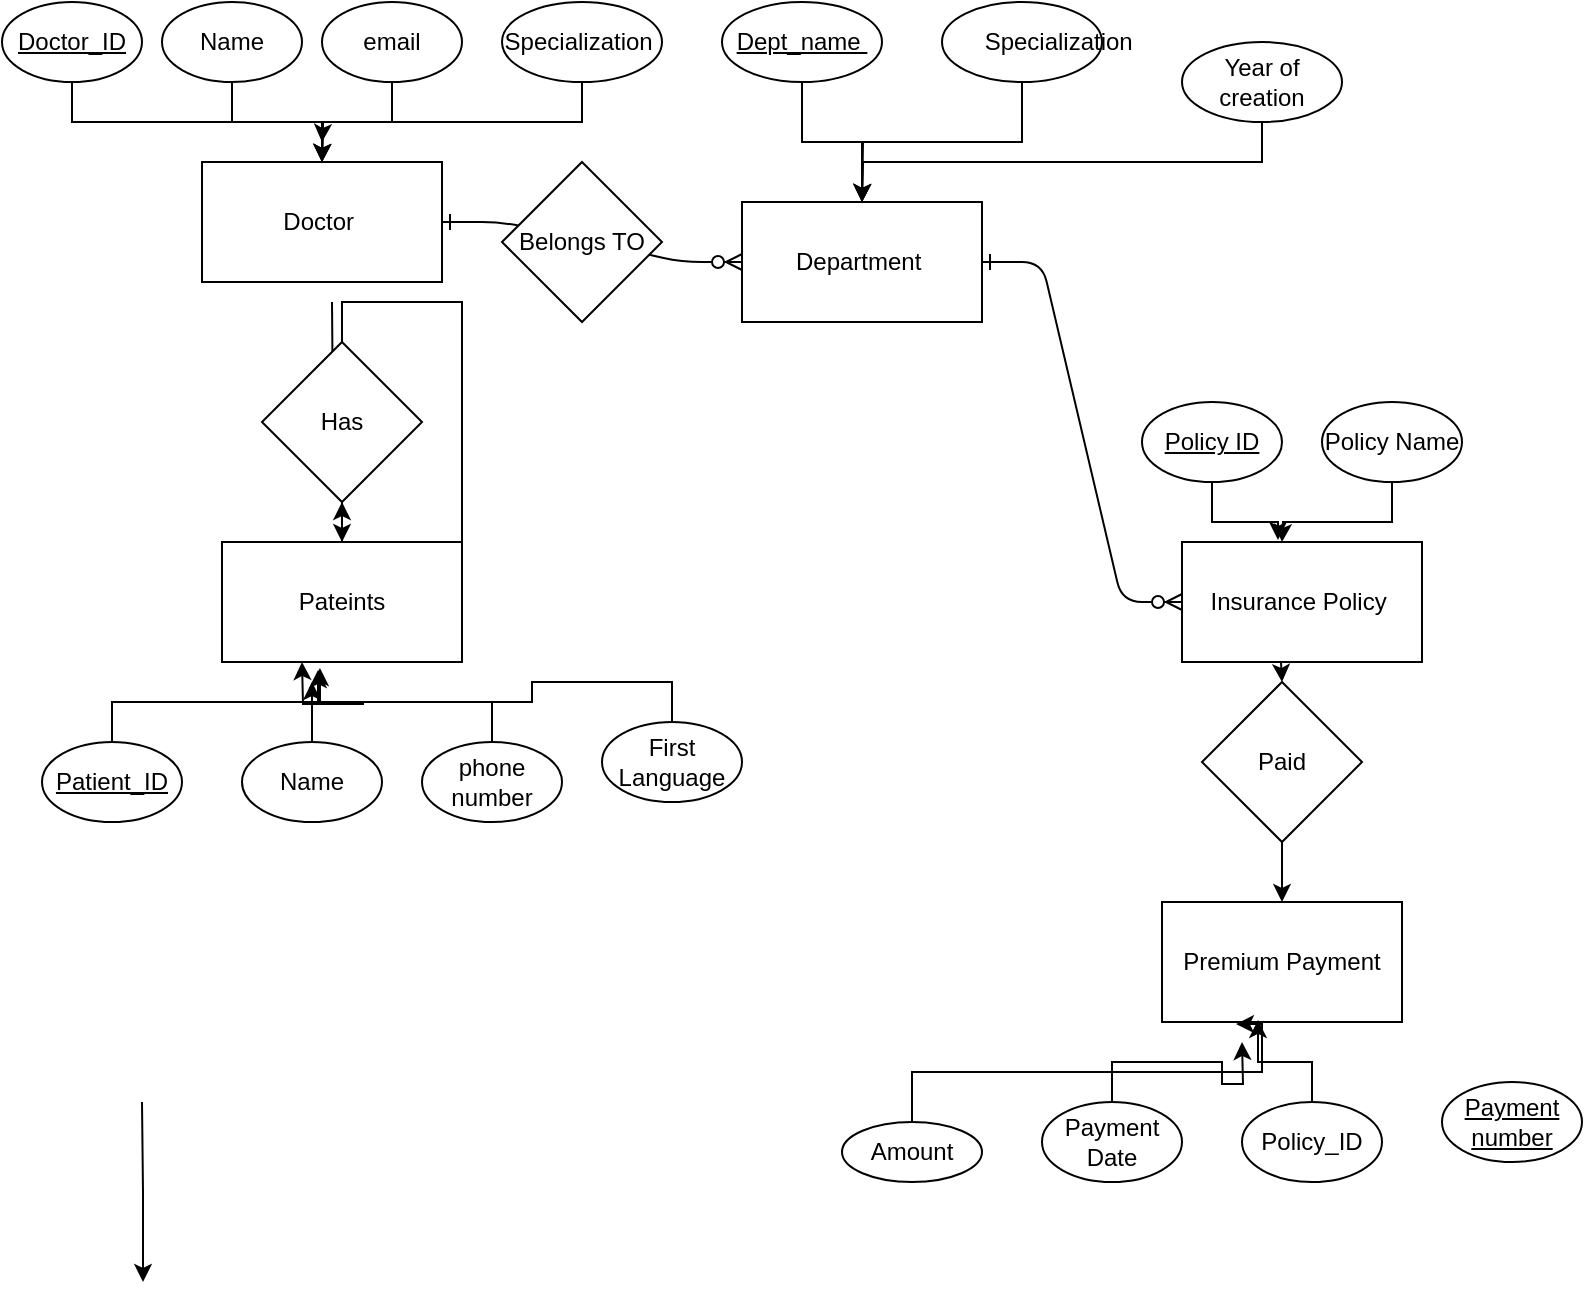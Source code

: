 <mxfile version="22.0.4" type="github">
  <diagram id="R2lEEEUBdFMjLlhIrx00" name="Page-1">
    <mxGraphModel dx="1434" dy="796" grid="1" gridSize="10" guides="1" tooltips="1" connect="1" arrows="1" fold="1" page="1" pageScale="1" pageWidth="850" pageHeight="1100" math="0" shadow="0" extFonts="Permanent Marker^https://fonts.googleapis.com/css?family=Permanent+Marker">
      <root>
        <mxCell id="0" />
        <mxCell id="1" parent="0" />
        <mxCell id="C-vyLk0tnHw3VtMMgP7b-1" value="" style="edgeStyle=entityRelationEdgeStyle;endArrow=ERzeroToMany;startArrow=ERone;endFill=1;startFill=0;" parent="1" target="Otil69ANgTs7UE6t1iHH-21" edge="1">
          <mxGeometry width="100" height="100" relative="1" as="geometry">
            <mxPoint x="300" y="180" as="sourcePoint" />
            <mxPoint x="380" y="210" as="targetPoint" />
          </mxGeometry>
        </mxCell>
        <mxCell id="C-vyLk0tnHw3VtMMgP7b-12" value="" style="edgeStyle=entityRelationEdgeStyle;endArrow=ERzeroToMany;startArrow=ERone;endFill=1;startFill=0;entryX=0;entryY=0.5;entryDx=0;entryDy=0;" parent="1" target="Otil69ANgTs7UE6t1iHH-22" edge="1">
          <mxGeometry width="100" height="100" relative="1" as="geometry">
            <mxPoint x="570" y="200" as="sourcePoint" />
            <mxPoint x="570" y="390" as="targetPoint" />
          </mxGeometry>
        </mxCell>
        <mxCell id="Otil69ANgTs7UE6t1iHH-11" value="" style="edgeStyle=orthogonalEdgeStyle;rounded=0;orthogonalLoop=1;jettySize=auto;html=1;entryX=0.5;entryY=0;entryDx=0;entryDy=0;" edge="1" parent="1" source="Otil69ANgTs7UE6t1iHH-53" target="Otil69ANgTs7UE6t1iHH-25">
          <mxGeometry relative="1" as="geometry">
            <mxPoint x="719.5" y="400" as="sourcePoint" />
            <mxPoint x="719.5" y="480" as="targetPoint" />
          </mxGeometry>
        </mxCell>
        <mxCell id="Otil69ANgTs7UE6t1iHH-19" value="" style="edgeStyle=orthogonalEdgeStyle;rounded=0;orthogonalLoop=1;jettySize=auto;html=1;entryX=0.5;entryY=0;entryDx=0;entryDy=0;" edge="1" parent="1" target="Otil69ANgTs7UE6t1iHH-23">
          <mxGeometry relative="1" as="geometry">
            <mxPoint x="245" y="220" as="sourcePoint" />
            <mxPoint x="245" y="300" as="targetPoint" />
          </mxGeometry>
        </mxCell>
        <mxCell id="Otil69ANgTs7UE6t1iHH-20" value="Doctor&amp;nbsp;" style="rounded=0;whiteSpace=wrap;html=1;" vertex="1" parent="1">
          <mxGeometry x="180" y="150" width="120" height="60" as="geometry" />
        </mxCell>
        <mxCell id="Otil69ANgTs7UE6t1iHH-21" value="Department&amp;nbsp;" style="rounded=0;whiteSpace=wrap;html=1;" vertex="1" parent="1">
          <mxGeometry x="450" y="170" width="120" height="60" as="geometry" />
        </mxCell>
        <mxCell id="Otil69ANgTs7UE6t1iHH-22" value="Insurance Policy&amp;nbsp;" style="rounded=0;whiteSpace=wrap;html=1;" vertex="1" parent="1">
          <mxGeometry x="670" y="340" width="120" height="60" as="geometry" />
        </mxCell>
        <mxCell id="Otil69ANgTs7UE6t1iHH-23" value="Pateints" style="rounded=0;whiteSpace=wrap;html=1;" vertex="1" parent="1">
          <mxGeometry x="190" y="340" width="120" height="60" as="geometry" />
        </mxCell>
        <mxCell id="Otil69ANgTs7UE6t1iHH-25" value="Premium Payment" style="rounded=0;whiteSpace=wrap;html=1;" vertex="1" parent="1">
          <mxGeometry x="660" y="520" width="120" height="60" as="geometry" />
        </mxCell>
        <mxCell id="Otil69ANgTs7UE6t1iHH-33" style="edgeStyle=orthogonalEdgeStyle;rounded=0;orthogonalLoop=1;jettySize=auto;html=1;exitX=0.5;exitY=1;exitDx=0;exitDy=0;entryX=0.5;entryY=0;entryDx=0;entryDy=0;" edge="1" parent="1" source="Otil69ANgTs7UE6t1iHH-26" target="Otil69ANgTs7UE6t1iHH-20">
          <mxGeometry relative="1" as="geometry" />
        </mxCell>
        <mxCell id="Otil69ANgTs7UE6t1iHH-26" value="&lt;u&gt;Doctor_ID&lt;/u&gt;" style="ellipse;whiteSpace=wrap;html=1;" vertex="1" parent="1">
          <mxGeometry x="80" y="70" width="70" height="40" as="geometry" />
        </mxCell>
        <mxCell id="Otil69ANgTs7UE6t1iHH-27" value="" style="edgeStyle=orthogonalEdgeStyle;rounded=0;orthogonalLoop=1;jettySize=auto;html=1;entryX=0.5;entryY=0;entryDx=0;entryDy=0;" edge="1" parent="1">
          <mxGeometry relative="1" as="geometry">
            <mxPoint x="150" y="620" as="sourcePoint" />
            <mxPoint x="150.5" y="710" as="targetPoint" />
          </mxGeometry>
        </mxCell>
        <mxCell id="Otil69ANgTs7UE6t1iHH-34" style="edgeStyle=orthogonalEdgeStyle;rounded=0;orthogonalLoop=1;jettySize=auto;html=1;exitX=0.5;exitY=1;exitDx=0;exitDy=0;" edge="1" parent="1" source="Otil69ANgTs7UE6t1iHH-28">
          <mxGeometry relative="1" as="geometry">
            <mxPoint x="240" y="140" as="targetPoint" />
          </mxGeometry>
        </mxCell>
        <mxCell id="Otil69ANgTs7UE6t1iHH-28" value="Name" style="ellipse;whiteSpace=wrap;html=1;" vertex="1" parent="1">
          <mxGeometry x="160" y="70" width="70" height="40" as="geometry" />
        </mxCell>
        <mxCell id="Otil69ANgTs7UE6t1iHH-35" style="edgeStyle=orthogonalEdgeStyle;rounded=0;orthogonalLoop=1;jettySize=auto;html=1;exitX=0.5;exitY=1;exitDx=0;exitDy=0;" edge="1" parent="1" source="Otil69ANgTs7UE6t1iHH-29">
          <mxGeometry relative="1" as="geometry">
            <mxPoint x="240" y="150" as="targetPoint" />
          </mxGeometry>
        </mxCell>
        <mxCell id="Otil69ANgTs7UE6t1iHH-29" value="email" style="ellipse;whiteSpace=wrap;html=1;" vertex="1" parent="1">
          <mxGeometry x="240" y="70" width="70" height="40" as="geometry" />
        </mxCell>
        <mxCell id="Otil69ANgTs7UE6t1iHH-36" style="edgeStyle=orthogonalEdgeStyle;rounded=0;orthogonalLoop=1;jettySize=auto;html=1;exitX=0.5;exitY=1;exitDx=0;exitDy=0;" edge="1" parent="1" source="Otil69ANgTs7UE6t1iHH-31">
          <mxGeometry relative="1" as="geometry">
            <mxPoint x="240" y="150" as="targetPoint" />
          </mxGeometry>
        </mxCell>
        <mxCell id="Otil69ANgTs7UE6t1iHH-31" value="Specialization&amp;nbsp;" style="ellipse;whiteSpace=wrap;html=1;" vertex="1" parent="1">
          <mxGeometry x="330" y="70" width="80" height="40" as="geometry" />
        </mxCell>
        <mxCell id="Otil69ANgTs7UE6t1iHH-40" style="edgeStyle=orthogonalEdgeStyle;rounded=0;orthogonalLoop=1;jettySize=auto;html=1;exitX=0.5;exitY=1;exitDx=0;exitDy=0;entryX=0.5;entryY=0;entryDx=0;entryDy=0;" edge="1" parent="1" source="Otil69ANgTs7UE6t1iHH-37" target="Otil69ANgTs7UE6t1iHH-21">
          <mxGeometry relative="1" as="geometry" />
        </mxCell>
        <mxCell id="Otil69ANgTs7UE6t1iHH-37" value="&lt;u&gt;Dept_name&amp;nbsp;&lt;/u&gt;" style="ellipse;whiteSpace=wrap;html=1;" vertex="1" parent="1">
          <mxGeometry x="440" y="70" width="80" height="40" as="geometry" />
        </mxCell>
        <mxCell id="Otil69ANgTs7UE6t1iHH-41" style="edgeStyle=orthogonalEdgeStyle;rounded=0;orthogonalLoop=1;jettySize=auto;html=1;exitX=0.5;exitY=1;exitDx=0;exitDy=0;" edge="1" parent="1" source="Otil69ANgTs7UE6t1iHH-38">
          <mxGeometry relative="1" as="geometry">
            <mxPoint x="510" y="170" as="targetPoint" />
          </mxGeometry>
        </mxCell>
        <mxCell id="Otil69ANgTs7UE6t1iHH-38" value="&lt;blockquote style=&quot;margin: 0 0 0 40px; border: none; padding: 0px;&quot;&gt;Specialization&amp;nbsp;&lt;/blockquote&gt;" style="ellipse;whiteSpace=wrap;html=1;" vertex="1" parent="1">
          <mxGeometry x="550" y="70" width="80" height="40" as="geometry" />
        </mxCell>
        <mxCell id="Otil69ANgTs7UE6t1iHH-42" style="edgeStyle=orthogonalEdgeStyle;rounded=0;orthogonalLoop=1;jettySize=auto;html=1;exitX=0.5;exitY=1;exitDx=0;exitDy=0;" edge="1" parent="1" source="Otil69ANgTs7UE6t1iHH-39">
          <mxGeometry relative="1" as="geometry">
            <mxPoint x="510" y="170" as="targetPoint" />
          </mxGeometry>
        </mxCell>
        <mxCell id="Otil69ANgTs7UE6t1iHH-39" value="Year of creation" style="ellipse;whiteSpace=wrap;html=1;" vertex="1" parent="1">
          <mxGeometry x="670" y="90" width="80" height="40" as="geometry" />
        </mxCell>
        <mxCell id="Otil69ANgTs7UE6t1iHH-43" value="&lt;u&gt;Patient_ID&lt;/u&gt;" style="ellipse;whiteSpace=wrap;html=1;" vertex="1" parent="1">
          <mxGeometry x="100" y="440" width="70" height="40" as="geometry" />
        </mxCell>
        <mxCell id="Otil69ANgTs7UE6t1iHH-47" style="edgeStyle=orthogonalEdgeStyle;rounded=0;orthogonalLoop=1;jettySize=auto;html=1;exitX=0.5;exitY=0;exitDx=0;exitDy=0;" edge="1" parent="1" source="Otil69ANgTs7UE6t1iHH-44">
          <mxGeometry relative="1" as="geometry">
            <mxPoint x="235" y="410" as="targetPoint" />
          </mxGeometry>
        </mxCell>
        <mxCell id="Otil69ANgTs7UE6t1iHH-44" value="Name" style="ellipse;whiteSpace=wrap;html=1;" vertex="1" parent="1">
          <mxGeometry x="200" y="440" width="70" height="40" as="geometry" />
        </mxCell>
        <mxCell id="Otil69ANgTs7UE6t1iHH-48" style="edgeStyle=orthogonalEdgeStyle;rounded=0;orthogonalLoop=1;jettySize=auto;html=1;exitX=0.5;exitY=0;exitDx=0;exitDy=0;" edge="1" parent="1" source="Otil69ANgTs7UE6t1iHH-45">
          <mxGeometry relative="1" as="geometry">
            <mxPoint x="230" y="400" as="targetPoint" />
          </mxGeometry>
        </mxCell>
        <mxCell id="Otil69ANgTs7UE6t1iHH-45" value="phone number" style="ellipse;whiteSpace=wrap;html=1;" vertex="1" parent="1">
          <mxGeometry x="290" y="440" width="70" height="40" as="geometry" />
        </mxCell>
        <mxCell id="Otil69ANgTs7UE6t1iHH-46" style="edgeStyle=orthogonalEdgeStyle;rounded=0;orthogonalLoop=1;jettySize=auto;html=1;exitX=0.5;exitY=0;exitDx=0;exitDy=0;entryX=0.4;entryY=1.067;entryDx=0;entryDy=0;entryPerimeter=0;" edge="1" parent="1" source="Otil69ANgTs7UE6t1iHH-43" target="Otil69ANgTs7UE6t1iHH-23">
          <mxGeometry relative="1" as="geometry">
            <Array as="points">
              <mxPoint x="135" y="420" />
              <mxPoint x="238" y="420" />
            </Array>
          </mxGeometry>
        </mxCell>
        <mxCell id="Otil69ANgTs7UE6t1iHH-49" value="Has" style="rhombus;whiteSpace=wrap;html=1;" vertex="1" parent="1">
          <mxGeometry x="210" y="240" width="80" height="80" as="geometry" />
        </mxCell>
        <mxCell id="Otil69ANgTs7UE6t1iHH-50" style="edgeStyle=orthogonalEdgeStyle;rounded=0;orthogonalLoop=1;jettySize=auto;html=1;exitX=0.5;exitY=1;exitDx=0;exitDy=0;" edge="1" parent="1" source="Otil69ANgTs7UE6t1iHH-49" target="Otil69ANgTs7UE6t1iHH-49">
          <mxGeometry relative="1" as="geometry" />
        </mxCell>
        <mxCell id="Otil69ANgTs7UE6t1iHH-51" style="edgeStyle=orthogonalEdgeStyle;rounded=0;orthogonalLoop=1;jettySize=auto;html=1;exitX=0.5;exitY=0;exitDx=0;exitDy=0;" edge="1" parent="1" source="Otil69ANgTs7UE6t1iHH-49" target="Otil69ANgTs7UE6t1iHH-49">
          <mxGeometry relative="1" as="geometry" />
        </mxCell>
        <mxCell id="Otil69ANgTs7UE6t1iHH-52" value="Belongs TO" style="rhombus;whiteSpace=wrap;html=1;" vertex="1" parent="1">
          <mxGeometry x="330" y="150" width="80" height="80" as="geometry" />
        </mxCell>
        <mxCell id="Otil69ANgTs7UE6t1iHH-54" value="" style="edgeStyle=orthogonalEdgeStyle;rounded=0;orthogonalLoop=1;jettySize=auto;html=1;entryX=0.5;entryY=0;entryDx=0;entryDy=0;" edge="1" parent="1" target="Otil69ANgTs7UE6t1iHH-53">
          <mxGeometry relative="1" as="geometry">
            <mxPoint x="719.5" y="400" as="sourcePoint" />
            <mxPoint x="720" y="490" as="targetPoint" />
          </mxGeometry>
        </mxCell>
        <mxCell id="Otil69ANgTs7UE6t1iHH-53" value="Paid" style="rhombus;whiteSpace=wrap;html=1;" vertex="1" parent="1">
          <mxGeometry x="680" y="410" width="80" height="80" as="geometry" />
        </mxCell>
        <mxCell id="Otil69ANgTs7UE6t1iHH-55" value="&lt;u&gt;Policy ID&lt;/u&gt;" style="ellipse;whiteSpace=wrap;html=1;" vertex="1" parent="1">
          <mxGeometry x="650" y="270" width="70" height="40" as="geometry" />
        </mxCell>
        <mxCell id="Otil69ANgTs7UE6t1iHH-58" style="edgeStyle=orthogonalEdgeStyle;rounded=0;orthogonalLoop=1;jettySize=auto;html=1;exitX=0.5;exitY=1;exitDx=0;exitDy=0;" edge="1" parent="1" source="Otil69ANgTs7UE6t1iHH-56">
          <mxGeometry relative="1" as="geometry">
            <mxPoint x="720" y="340" as="targetPoint" />
          </mxGeometry>
        </mxCell>
        <mxCell id="Otil69ANgTs7UE6t1iHH-56" value="Policy Name" style="ellipse;whiteSpace=wrap;html=1;" vertex="1" parent="1">
          <mxGeometry x="740" y="270" width="70" height="40" as="geometry" />
        </mxCell>
        <mxCell id="Otil69ANgTs7UE6t1iHH-57" style="edgeStyle=orthogonalEdgeStyle;rounded=0;orthogonalLoop=1;jettySize=auto;html=1;exitX=0.5;exitY=1;exitDx=0;exitDy=0;entryX=0.4;entryY=-0.017;entryDx=0;entryDy=0;entryPerimeter=0;" edge="1" parent="1" source="Otil69ANgTs7UE6t1iHH-55" target="Otil69ANgTs7UE6t1iHH-22">
          <mxGeometry relative="1" as="geometry" />
        </mxCell>
        <mxCell id="Otil69ANgTs7UE6t1iHH-59" value="Amount" style="ellipse;whiteSpace=wrap;html=1;" vertex="1" parent="1">
          <mxGeometry x="500" y="630" width="70" height="30" as="geometry" />
        </mxCell>
        <mxCell id="Otil69ANgTs7UE6t1iHH-63" style="edgeStyle=orthogonalEdgeStyle;rounded=0;orthogonalLoop=1;jettySize=auto;html=1;exitX=0.5;exitY=0;exitDx=0;exitDy=0;" edge="1" parent="1" source="Otil69ANgTs7UE6t1iHH-60">
          <mxGeometry relative="1" as="geometry">
            <mxPoint x="700" y="590" as="targetPoint" />
          </mxGeometry>
        </mxCell>
        <mxCell id="Otil69ANgTs7UE6t1iHH-60" value="Payment Date" style="ellipse;whiteSpace=wrap;html=1;" vertex="1" parent="1">
          <mxGeometry x="600" y="620" width="70" height="40" as="geometry" />
        </mxCell>
        <mxCell id="Otil69ANgTs7UE6t1iHH-62" style="edgeStyle=orthogonalEdgeStyle;rounded=0;orthogonalLoop=1;jettySize=auto;html=1;exitX=0.5;exitY=0;exitDx=0;exitDy=0;entryX=0.4;entryY=0.983;entryDx=0;entryDy=0;entryPerimeter=0;" edge="1" parent="1" source="Otil69ANgTs7UE6t1iHH-61" target="Otil69ANgTs7UE6t1iHH-25">
          <mxGeometry relative="1" as="geometry">
            <mxPoint x="720" y="590" as="targetPoint" />
          </mxGeometry>
        </mxCell>
        <mxCell id="Otil69ANgTs7UE6t1iHH-61" value="Policy_ID" style="ellipse;whiteSpace=wrap;html=1;" vertex="1" parent="1">
          <mxGeometry x="700" y="620" width="70" height="40" as="geometry" />
        </mxCell>
        <mxCell id="Otil69ANgTs7UE6t1iHH-65" style="edgeStyle=orthogonalEdgeStyle;rounded=0;orthogonalLoop=1;jettySize=auto;html=1;exitX=0.5;exitY=0;exitDx=0;exitDy=0;entryX=0.308;entryY=1.017;entryDx=0;entryDy=0;entryPerimeter=0;" edge="1" parent="1" source="Otil69ANgTs7UE6t1iHH-59" target="Otil69ANgTs7UE6t1iHH-25">
          <mxGeometry relative="1" as="geometry">
            <Array as="points">
              <mxPoint x="535" y="605" />
              <mxPoint x="710" y="605" />
              <mxPoint x="710" y="581" />
            </Array>
          </mxGeometry>
        </mxCell>
        <mxCell id="Otil69ANgTs7UE6t1iHH-66" value="First Language" style="ellipse;whiteSpace=wrap;html=1;" vertex="1" parent="1">
          <mxGeometry x="380" y="430" width="70" height="40" as="geometry" />
        </mxCell>
        <mxCell id="Otil69ANgTs7UE6t1iHH-67" style="edgeStyle=orthogonalEdgeStyle;rounded=0;orthogonalLoop=1;jettySize=auto;html=1;exitX=0.5;exitY=0;exitDx=0;exitDy=0;entryX=0.408;entryY=1.05;entryDx=0;entryDy=0;entryPerimeter=0;" edge="1" parent="1" source="Otil69ANgTs7UE6t1iHH-66" target="Otil69ANgTs7UE6t1iHH-23">
          <mxGeometry relative="1" as="geometry" />
        </mxCell>
        <mxCell id="Otil69ANgTs7UE6t1iHH-68" value="&lt;u&gt;Payment number&lt;/u&gt;" style="ellipse;whiteSpace=wrap;html=1;" vertex="1" parent="1">
          <mxGeometry x="800" y="610" width="70" height="40" as="geometry" />
        </mxCell>
      </root>
    </mxGraphModel>
  </diagram>
</mxfile>
